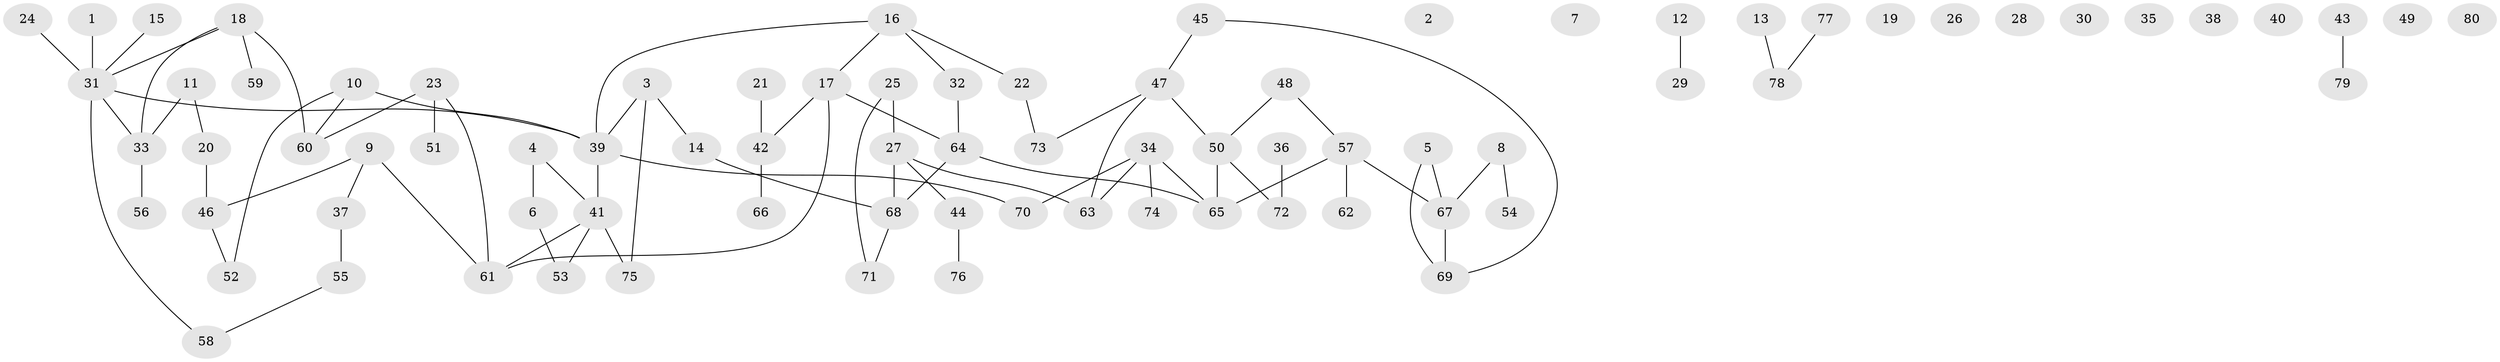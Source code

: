 // Generated by graph-tools (version 1.1) at 2025/33/03/09/25 02:33:53]
// undirected, 80 vertices, 84 edges
graph export_dot {
graph [start="1"]
  node [color=gray90,style=filled];
  1;
  2;
  3;
  4;
  5;
  6;
  7;
  8;
  9;
  10;
  11;
  12;
  13;
  14;
  15;
  16;
  17;
  18;
  19;
  20;
  21;
  22;
  23;
  24;
  25;
  26;
  27;
  28;
  29;
  30;
  31;
  32;
  33;
  34;
  35;
  36;
  37;
  38;
  39;
  40;
  41;
  42;
  43;
  44;
  45;
  46;
  47;
  48;
  49;
  50;
  51;
  52;
  53;
  54;
  55;
  56;
  57;
  58;
  59;
  60;
  61;
  62;
  63;
  64;
  65;
  66;
  67;
  68;
  69;
  70;
  71;
  72;
  73;
  74;
  75;
  76;
  77;
  78;
  79;
  80;
  1 -- 31;
  3 -- 14;
  3 -- 39;
  3 -- 75;
  4 -- 6;
  4 -- 41;
  5 -- 67;
  5 -- 69;
  6 -- 53;
  8 -- 54;
  8 -- 67;
  9 -- 37;
  9 -- 46;
  9 -- 61;
  10 -- 39;
  10 -- 52;
  10 -- 60;
  11 -- 20;
  11 -- 33;
  12 -- 29;
  13 -- 78;
  14 -- 68;
  15 -- 31;
  16 -- 17;
  16 -- 22;
  16 -- 32;
  16 -- 39;
  17 -- 42;
  17 -- 61;
  17 -- 64;
  18 -- 31;
  18 -- 33;
  18 -- 59;
  18 -- 60;
  20 -- 46;
  21 -- 42;
  22 -- 73;
  23 -- 51;
  23 -- 60;
  23 -- 61;
  24 -- 31;
  25 -- 27;
  25 -- 71;
  27 -- 44;
  27 -- 63;
  27 -- 68;
  31 -- 33;
  31 -- 39;
  31 -- 58;
  32 -- 64;
  33 -- 56;
  34 -- 63;
  34 -- 65;
  34 -- 70;
  34 -- 74;
  36 -- 72;
  37 -- 55;
  39 -- 41;
  39 -- 70;
  41 -- 53;
  41 -- 61;
  41 -- 75;
  42 -- 66;
  43 -- 79;
  44 -- 76;
  45 -- 47;
  45 -- 69;
  46 -- 52;
  47 -- 50;
  47 -- 63;
  47 -- 73;
  48 -- 50;
  48 -- 57;
  50 -- 65;
  50 -- 72;
  55 -- 58;
  57 -- 62;
  57 -- 65;
  57 -- 67;
  64 -- 65;
  64 -- 68;
  67 -- 69;
  68 -- 71;
  77 -- 78;
}
